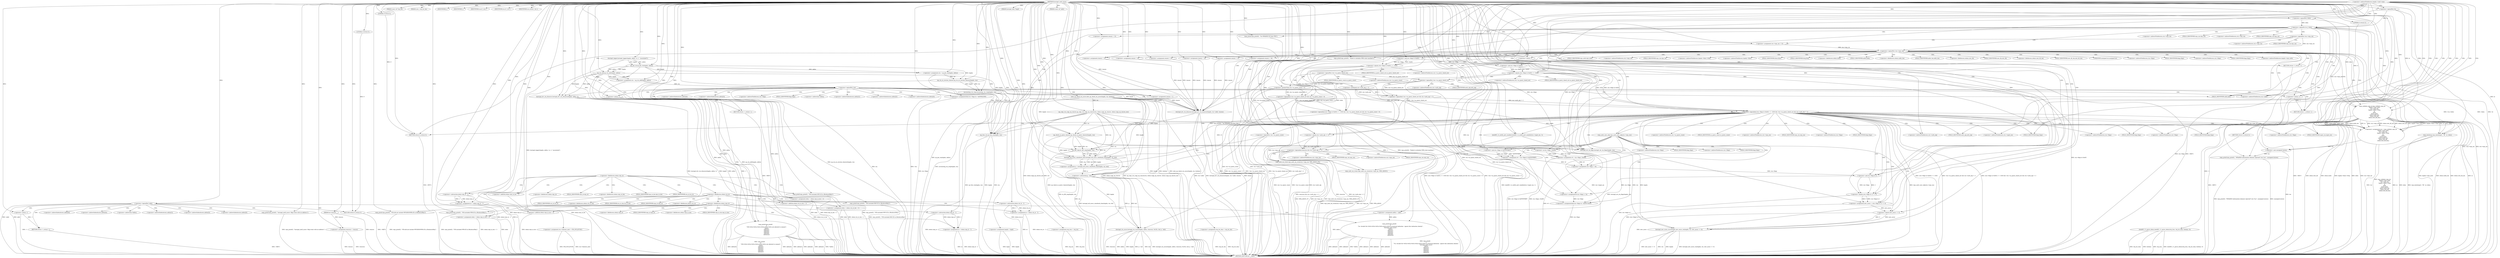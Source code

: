digraph hostapd_notif_assoc {  
"1000117" [label = "(METHOD,hostapd_notif_assoc)" ]
"1000634" [label = "(METHOD_RETURN,int __cdecl)" ]
"1000118" [label = "(PARAM,hostapd_data *hapd)" ]
"1000119" [label = "(PARAM,const u8 *addr)" ]
"1000120" [label = "(PARAM,const u8 *req_ies)" ]
"1000121" [label = "(PARAM,size_t req_ies_len)" ]
"1000122" [label = "(PARAM,int reassoc)" ]
"1000140" [label = "(<operator>.assignment,hapda = hapd)" ]
"1000143" [label = "(<operator>.assignment,addra = addr)" ]
"1000146" [label = "(<operator>.assignment,req_iesa = req_ies)" ]
"1000149" [label = "(<operator>.assignment,req_ies_lena = req_ies_len)" ]
"1000152" [label = "(<operator>.assignment,reassoca = reassoc)" ]
"1000156" [label = "(<operator>.logicalNot,!addr)" ]
"1000159" [label = "(wpa_printf,wpa_printf(2, \"hostapd_notif_assoc: Skip event with no address\"))" ]
"1000162" [label = "(RETURN,return -1;,return -1;)" ]
"1000163" [label = "(<operator>.minus,-1)" ]
"1000166" [label = "(wpa_printf,wpa_printf(\n      2,\n      \"%s: Invalid SA=%02x:%02x:%02x:%02x:%02x:%02x in received indication - ignore this indication silently\",\n      \"hostapd_notif_assoc\",\n      *addra,\n      addra[1],\n      addra[2],\n      addra[3],\n      addra[4],\n      addra[5]))" ]
"1000187" [label = "(RETURN,return 0;,return 0;)" ]
"1000188" [label = "(LITERAL,0,return 0;)" ]
"1000189" [label = "(hostapd_logger,hostapd_logger(hapda, addra, 1u, 2, \"associated\"))" ]
"1000195" [label = "(ieee802_11_parse_elems,ieee802_11_parse_elems(req_iesa, req_ies_lena, &elems, 0))" ]
"1000206" [label = "(<operator>.assignment,ie = elems.wps_ie - 2)" ]
"1000208" [label = "(<operator>.subtraction,elems.wps_ie - 2)" ]
"1000213" [label = "(<operator>.assignment,ielen = elems.wps_ie_len + 2)" ]
"1000215" [label = "(<operator>.addition,elems.wps_ie_len + 2)" ]
"1000220" [label = "(wpa_printf,wpa_printf(2, \"STA included WPS IE in (Re)AssocReq\"))" ]
"1000229" [label = "(<operator>.assignment,ie = elems.rsn_ie - 2)" ]
"1000231" [label = "(<operator>.subtraction,elems.rsn_ie - 2)" ]
"1000236" [label = "(<operator>.assignment,ielen = elems.rsn_ie_len + 2)" ]
"1000238" [label = "(<operator>.addition,elems.rsn_ie_len + 2)" ]
"1000243" [label = "(wpa_printf,wpa_printf(2, \"STA included RSN IE in (Re)AssocReq\"))" ]
"1000252" [label = "(<operator>.assignment,ie = elems.wpa_ie - 2)" ]
"1000254" [label = "(<operator>.subtraction,elems.wpa_ie - 2)" ]
"1000259" [label = "(<operator>.assignment,ielen = elems.wpa_ie_len + 2)" ]
"1000261" [label = "(<operator>.addition,elems.wpa_ie_len + 2)" ]
"1000266" [label = "(wpa_printf,wpa_printf(2, \"STA included WPA IE in (Re)AssocReq\"))" ]
"1000271" [label = "(IDENTIFIER,L,)" ]
"1000272" [label = "(IDENTIFIER,L,)" ]
"1000273" [label = "(wpa_printf,wpa_printf(2, \"STA did not include WPS/RSN/WPA IE in (Re)AssocReq\"))" ]
"1000276" [label = "(<operator>.assignment,sta = ap_get_sta(hapda, addra))" ]
"1000278" [label = "(ap_get_sta,ap_get_sta(hapda, addra))" ]
"1000282" [label = "(IDENTIFIER,sta,if ( sta ))" ]
"1000284" [label = "(ap_sta_no_session_timeout,ap_sta_no_session_timeout(hapda, sta))" ]
"1000287" [label = "(accounting_sta_stop,accounting_sta_stop(hapda, sta))" ]
"1000290" [label = "(<operator>.assignment,sta->timeout_next = STA_NULLFUNC)" ]
"1000297" [label = "(<operator>.assignment,sta = ap_sta_add(hapda, addra))" ]
"1000299" [label = "(ap_sta_add,ap_sta_add(hapda, addra))" ]
"1000303" [label = "(<operator>.logicalNot,!sta)" ]
"1000306" [label = "(hostapd_drv_sta_disassoc,hostapd_drv_sta_disassoc(hapda, addra, 5))" ]
"1000310" [label = "(RETURN,return -1;,return -1;)" ]
"1000311" [label = "(<operator>.minus,-1)" ]
"1000313" [label = "(<operators>.assignmentAnd,sta->flags &= 0xFFFECFFF)" ]
"1000319" [label = "(wpa_printf,wpa_printf(\n      3,\n      \"STA %02x:%02x:%02x:%02x:%02x:%02x not allowed to connect\",\n      *addra,\n      addra[1],\n      addra[2],\n      addra[3],\n      addra[4],\n      addra[5]))" ]
"1000339" [label = "(<operator>.assignment,reason = 1)" ]
"1000343" [label = "(hostapd_drv_sta_disassoc,hostapd_drv_sta_disassoc(hapda, sta->addr, reason))" ]
"1000349" [label = "(ap_free_sta,ap_free_sta(hapda, sta))" ]
"1000352" [label = "(RETURN,return -1;,return -1;)" ]
"1000353" [label = "(<operator>.minus,-1)" ]
"1000355" [label = "(mbo_ap_check_sta_assoc,mbo_ap_check_sta_assoc(hapda, sta, &elems))" ]
"1000360" [label = "(ap_copy_sta_supp_op_classes,ap_copy_sta_supp_op_classes(sta, elems.supp_op_classes, elems.supp_op_classes_len))" ]
"1000376" [label = "(<operator>.logicalOr,!ie || !ielen)" ]
"1000377" [label = "(<operator>.logicalNot,!ie)" ]
"1000379" [label = "(<operator>.logicalNot,!ielen)" ]
"1000382" [label = "(wpa_printf,wpa_printf(2, \"No WPA/RSN IE from STA\"))" ]
"1000385" [label = "(<operator>.assignment,reason = 13)" ]
"1000390" [label = "(<operator>.logicalNot,!sta->wpa_sm)" ]
"1000395" [label = "(<operator>.assignment,sta->wpa_sm = v5)" ]
"1000401" [label = "(<operator>.logicalNot,!sta->wpa_sm)" ]
"1000406" [label = "(wpa_printf,wpa_printf(5, \"Failed to initialize WPA state machine\"))" ]
"1000409" [label = "(RETURN,return -1;,return -1;)" ]
"1000410" [label = "(<operator>.minus,-1)" ]
"1000412" [label = "(<operator>.assignment,res = wpa_validate_wpa_ie(\n            hapda->wpa_auth,\n            sta->wpa_sm,\n            hapda->iface->freq,\n            ie,\n            ielen,\n            elems.mdie,\n            elems.mdie_len,\n            elems.owe_dh,\n            elems.owe_dh_len))" ]
"1000414" [label = "(wpa_validate_wpa_ie,wpa_validate_wpa_ie(\n            hapda->wpa_auth,\n            sta->wpa_sm,\n            hapda->iface->freq,\n            ie,\n            ielen,\n            elems.mdie,\n            elems.mdie_len,\n            elems.owe_dh,\n            elems.owe_dh_len))" ]
"1000441" [label = "(IDENTIFIER,res,if ( res ))" ]
"1000443" [label = "(wpa_printf,wpa_printf(2, \"WPA/RSN information element rejected? (res %u)\", (unsigned int)res))" ]
"1000446" [label = "(<operator>.cast,(unsigned int)res)" ]
"1000449" [label = "(wpa_hexdump,wpa_hexdump(2, \"IE\", ie, ielen))" ]
"1000455" [label = "(IDENTIFIER,res,switch ( res ))" ]
"1000458" [label = "(<operator>.assignment,reason = 18)" ]
"1000463" [label = "(<operator>.assignment,reason = 19)" ]
"1000468" [label = "(<operator>.assignment,reason = 20)" ]
"1000473" [label = "(<operator>.assignment,reason = 13)" ]
"1000478" [label = "(<operator>.assignment,reason = 24)" ]
"1000483" [label = "(<operator>.assignment,reason = 13)" ]
"1000489" [label = "(<operator>.logicalAnd,(sta->flags & 0x402) == 1026 && !sta->sa_query_timed_out && sta->sa_query_count > 0)" ]
"1000490" [label = "(<operator>.equals,(sta->flags & 0x402) == 1026)" ]
"1000491" [label = "(<operator>.and,sta->flags & 0x402)" ]
"1000497" [label = "(<operator>.logicalAnd,!sta->sa_query_timed_out && sta->sa_query_count > 0)" ]
"1000498" [label = "(<operator>.logicalNot,!sta->sa_query_timed_out)" ]
"1000502" [label = "(<operator>.greaterThan,sta->sa_query_count > 0)" ]
"1000507" [label = "(ap_check_sa_query_timeout,ap_check_sa_query_timeout(hapda, sta))" ]
"1000511" [label = "(<operator>.logicalAnd,(sta->flags & 0x402) == 1026 && !sta->sa_query_timed_out && sta->auth_alg != 2)" ]
"1000512" [label = "(<operator>.equals,(sta->flags & 0x402) == 1026)" ]
"1000513" [label = "(<operator>.and,sta->flags & 0x402)" ]
"1000519" [label = "(<operator>.logicalAnd,!sta->sa_query_timed_out && sta->auth_alg != 2)" ]
"1000520" [label = "(<operator>.logicalNot,!sta->sa_query_timed_out)" ]
"1000524" [label = "(<operator>.notEquals,sta->auth_alg != 2)" ]
"1000531" [label = "(<operator>.logicalNot,!sta->sa_query_count)" ]
"1000535" [label = "(hc_BN_cmp,hc_BN_cmp(hapda, sta))" ]
"1000538" [label = "(<operator>.assignment,p = hostapd_eid_assoc_comeback_time(hapda, sta, buf))" ]
"1000540" [label = "(hostapd_eid_assoc_comeback_time,hostapd_eid_assoc_comeback_time(hapda, sta, buf))" ]
"1000544" [label = "(hostapd_sta_assoc,hostapd_sta_assoc(hapda, addra, reassoca, 0x1Eu, buf, p - buf))" ]
"1000550" [label = "(<operator>.subtraction,p - buf)" ]
"1000553" [label = "(RETURN,return 0;,return 0;)" ]
"1000554" [label = "(LITERAL,0,return 0;)" ]
"1000556" [label = "(wpa_auth_uses_mfp,wpa_auth_uses_mfp(sta->wpa_sm))" ]
"1000560" [label = "(<operator>.assignment,v6 = sta->flags | 0x400)" ]
"1000562" [label = "(<operator>.or,sta->flags | 0x400)" ]
"1000568" [label = "(<operator>.assignment,v6 = sta->flags & 0xFFFFFBFF)" ]
"1000570" [label = "(<operator>.and,sta->flags & 0xFFFFFBFF)" ]
"1000575" [label = "(<operator>.assignment,sta->flags = v6)" ]
"1000580" [label = "(<operator>.assignment,new_assoc = (sta->flags & 2) == 0)" ]
"1000582" [label = "(<operator>.equals,(sta->flags & 2) == 0)" ]
"1000583" [label = "(<operator>.and,sta->flags & 2)" ]
"1000589" [label = "(<operators>.assignmentOr,sta->flags |= 3u)" ]
"1000594" [label = "(<operators>.assignmentAnd,sta->flags &= 0xFFF7FFFF)" ]
"1000599" [label = "(hostapd_set_sta_flags,hostapd_set_sta_flags(hapda, sta))" ]
"1000603" [label = "(<operator>.logicalAnd,reassoca && sta->auth_alg == 2)" ]
"1000605" [label = "(<operator>.equals,sta->auth_alg == 2)" ]
"1000610" [label = "(wpa_auth_sm_event,wpa_auth_sm_event(sta->wpa_sm, WPA_ASSOC_FT))" ]
"1000616" [label = "(wpa_auth_sm_event,wpa_auth_sm_event(sta->wpa_sm, WPA_ASSOC))" ]
"1000621" [label = "(hostapd_new_assoc_sta,hostapd_new_assoc_sta(hapda, sta, new_assoc == 0))" ]
"1000624" [label = "(<operator>.equals,new_assoc == 0)" ]
"1000627" [label = "(ieee802_1x_notify_port_enabled,ieee802_1x_notify_port_enabled(sta->eapol_sm, 1))" ]
"1000632" [label = "(RETURN,return 0;,return 0;)" ]
"1000633" [label = "(LITERAL,0,return 0;)" ]
"1000170" [label = "(<operator>.indirection,*addra)" ]
"1000172" [label = "(<operator>.indirectIndexAccess,addra[1])" ]
"1000175" [label = "(<operator>.indirectIndexAccess,addra[2])" ]
"1000178" [label = "(<operator>.indirectIndexAccess,addra[3])" ]
"1000181" [label = "(<operator>.indirectIndexAccess,addra[4])" ]
"1000184" [label = "(<operator>.indirectIndexAccess,addra[5])" ]
"1000202" [label = "(<operator>.fieldAccess,elems.wps_ie)" ]
"1000209" [label = "(<operator>.fieldAccess,elems.wps_ie)" ]
"1000211" [label = "(FIELD_IDENTIFIER,wps_ie,wps_ie)" ]
"1000216" [label = "(<operator>.fieldAccess,elems.wps_ie_len)" ]
"1000218" [label = "(FIELD_IDENTIFIER,wps_ie_len,wps_ie_len)" ]
"1000225" [label = "(<operator>.fieldAccess,elems.rsn_ie)" ]
"1000227" [label = "(FIELD_IDENTIFIER,rsn_ie,rsn_ie)" ]
"1000232" [label = "(<operator>.fieldAccess,elems.rsn_ie)" ]
"1000234" [label = "(FIELD_IDENTIFIER,rsn_ie,rsn_ie)" ]
"1000239" [label = "(<operator>.fieldAccess,elems.rsn_ie_len)" ]
"1000241" [label = "(FIELD_IDENTIFIER,rsn_ie_len,rsn_ie_len)" ]
"1000248" [label = "(<operator>.fieldAccess,elems.wpa_ie)" ]
"1000250" [label = "(FIELD_IDENTIFIER,wpa_ie,wpa_ie)" ]
"1000255" [label = "(<operator>.fieldAccess,elems.wpa_ie)" ]
"1000257" [label = "(FIELD_IDENTIFIER,wpa_ie,wpa_ie)" ]
"1000262" [label = "(<operator>.fieldAccess,elems.wpa_ie_len)" ]
"1000264" [label = "(FIELD_IDENTIFIER,wpa_ie_len,wpa_ie_len)" ]
"1000314" [label = "(<operator>.indirectFieldAccess,sta->flags)" ]
"1000316" [label = "(FIELD_IDENTIFIER,flags,flags)" ]
"1000322" [label = "(<operator>.indirection,*addra)" ]
"1000324" [label = "(<operator>.indirectIndexAccess,addra[1])" ]
"1000327" [label = "(<operator>.indirectIndexAccess,addra[2])" ]
"1000330" [label = "(<operator>.indirectIndexAccess,addra[3])" ]
"1000333" [label = "(<operator>.indirectIndexAccess,addra[4])" ]
"1000336" [label = "(<operator>.indirectIndexAccess,addra[5])" ]
"1000345" [label = "(<operator>.indirectFieldAccess,sta->addr)" ]
"1000347" [label = "(FIELD_IDENTIFIER,addr,addr)" ]
"1000369" [label = "(<operator>.indirectFieldAccess,hapda->conf->wpa)" ]
"1000391" [label = "(<operator>.indirectFieldAccess,sta->wpa_sm)" ]
"1000393" [label = "(FIELD_IDENTIFIER,wpa_sm,wpa_sm)" ]
"1000396" [label = "(<operator>.indirectFieldAccess,sta->wpa_sm)" ]
"1000398" [label = "(FIELD_IDENTIFIER,wpa_sm,wpa_sm)" ]
"1000402" [label = "(<operator>.indirectFieldAccess,sta->wpa_sm)" ]
"1000404" [label = "(FIELD_IDENTIFIER,wpa_sm,wpa_sm)" ]
"1000415" [label = "(<operator>.indirectFieldAccess,hapda->wpa_auth)" ]
"1000417" [label = "(FIELD_IDENTIFIER,wpa_auth,wpa_auth)" ]
"1000418" [label = "(<operator>.indirectFieldAccess,sta->wpa_sm)" ]
"1000420" [label = "(FIELD_IDENTIFIER,wpa_sm,wpa_sm)" ]
"1000421" [label = "(<operator>.indirectFieldAccess,hapda->iface->freq)" ]
"1000422" [label = "(<operator>.indirectFieldAccess,hapda->iface)" ]
"1000424" [label = "(FIELD_IDENTIFIER,iface,iface)" ]
"1000425" [label = "(FIELD_IDENTIFIER,freq,freq)" ]
"1000428" [label = "(<operator>.fieldAccess,elems.mdie)" ]
"1000430" [label = "(FIELD_IDENTIFIER,mdie,mdie)" ]
"1000431" [label = "(<operator>.fieldAccess,elems.mdie_len)" ]
"1000433" [label = "(FIELD_IDENTIFIER,mdie_len,mdie_len)" ]
"1000434" [label = "(<operator>.fieldAccess,elems.owe_dh)" ]
"1000436" [label = "(FIELD_IDENTIFIER,owe_dh,owe_dh)" ]
"1000437" [label = "(<operator>.fieldAccess,elems.owe_dh_len)" ]
"1000439" [label = "(FIELD_IDENTIFIER,owe_dh_len,owe_dh_len)" ]
"1000447" [label = "(UNKNOWN,unsigned int,unsigned int)" ]
"1000492" [label = "(<operator>.indirectFieldAccess,sta->flags)" ]
"1000494" [label = "(FIELD_IDENTIFIER,flags,flags)" ]
"1000499" [label = "(<operator>.indirectFieldAccess,sta->sa_query_timed_out)" ]
"1000501" [label = "(FIELD_IDENTIFIER,sa_query_timed_out,sa_query_timed_out)" ]
"1000503" [label = "(<operator>.indirectFieldAccess,sta->sa_query_count)" ]
"1000505" [label = "(FIELD_IDENTIFIER,sa_query_count,sa_query_count)" ]
"1000514" [label = "(<operator>.indirectFieldAccess,sta->flags)" ]
"1000516" [label = "(FIELD_IDENTIFIER,flags,flags)" ]
"1000521" [label = "(<operator>.indirectFieldAccess,sta->sa_query_timed_out)" ]
"1000523" [label = "(FIELD_IDENTIFIER,sa_query_timed_out,sa_query_timed_out)" ]
"1000525" [label = "(<operator>.indirectFieldAccess,sta->auth_alg)" ]
"1000527" [label = "(FIELD_IDENTIFIER,auth_alg,auth_alg)" ]
"1000532" [label = "(<operator>.indirectFieldAccess,sta->sa_query_count)" ]
"1000534" [label = "(FIELD_IDENTIFIER,sa_query_count,sa_query_count)" ]
"1000557" [label = "(<operator>.indirectFieldAccess,sta->wpa_sm)" ]
"1000559" [label = "(FIELD_IDENTIFIER,wpa_sm,wpa_sm)" ]
"1000563" [label = "(<operator>.indirectFieldAccess,sta->flags)" ]
"1000565" [label = "(FIELD_IDENTIFIER,flags,flags)" ]
"1000571" [label = "(<operator>.indirectFieldAccess,sta->flags)" ]
"1000573" [label = "(FIELD_IDENTIFIER,flags,flags)" ]
"1000576" [label = "(<operator>.indirectFieldAccess,sta->flags)" ]
"1000578" [label = "(FIELD_IDENTIFIER,flags,flags)" ]
"1000584" [label = "(<operator>.indirectFieldAccess,sta->flags)" ]
"1000586" [label = "(FIELD_IDENTIFIER,flags,flags)" ]
"1000590" [label = "(<operator>.indirectFieldAccess,sta->flags)" ]
"1000592" [label = "(FIELD_IDENTIFIER,flags,flags)" ]
"1000595" [label = "(<operator>.indirectFieldAccess,sta->flags)" ]
"1000597" [label = "(FIELD_IDENTIFIER,flags,flags)" ]
"1000606" [label = "(<operator>.indirectFieldAccess,sta->auth_alg)" ]
"1000608" [label = "(FIELD_IDENTIFIER,auth_alg,auth_alg)" ]
"1000611" [label = "(<operator>.indirectFieldAccess,sta->wpa_sm)" ]
"1000613" [label = "(FIELD_IDENTIFIER,wpa_sm,wpa_sm)" ]
"1000617" [label = "(<operator>.indirectFieldAccess,sta->wpa_sm)" ]
"1000619" [label = "(FIELD_IDENTIFIER,wpa_sm,wpa_sm)" ]
"1000628" [label = "(<operator>.indirectFieldAccess,sta->eapol_sm)" ]
"1000630" [label = "(FIELD_IDENTIFIER,eapol_sm,eapol_sm)" ]
  "1000409" -> "1000634"  [ label = "DDG: <RET>"] 
  "1000632" -> "1000634"  [ label = "DDG: <RET>"] 
  "1000187" -> "1000634"  [ label = "DDG: <RET>"] 
  "1000352" -> "1000634"  [ label = "DDG: <RET>"] 
  "1000310" -> "1000634"  [ label = "DDG: <RET>"] 
  "1000319" -> "1000634"  [ label = "DDG: addra[2]"] 
  "1000166" -> "1000634"  [ label = "DDG: addra[4]"] 
  "1000290" -> "1000634"  [ label = "DDG: STA_NULLFUNC"] 
  "1000544" -> "1000634"  [ label = "DDG: buf"] 
  "1000259" -> "1000634"  [ label = "DDG: ielen"] 
  "1000143" -> "1000634"  [ label = "DDG: addra"] 
  "1000580" -> "1000634"  [ label = "DDG: (sta->flags & 2) == 0"] 
  "1000243" -> "1000634"  [ label = "DDG: wpa_printf(2, \"STA included RSN IE in (Re)AssocReq\")"] 
  "1000550" -> "1000634"  [ label = "DDG: p"] 
  "1000497" -> "1000634"  [ label = "DDG: sta->sa_query_count > 0"] 
  "1000343" -> "1000634"  [ label = "DDG: reason"] 
  "1000306" -> "1000634"  [ label = "DDG: hapda"] 
  "1000519" -> "1000634"  [ label = "DDG: sta->auth_alg != 2"] 
  "1000319" -> "1000634"  [ label = "DDG: *addra"] 
  "1000163" -> "1000634"  [ label = "DDG: -1"] 
  "1000524" -> "1000634"  [ label = "DDG: sta->auth_alg"] 
  "1000627" -> "1000634"  [ label = "DDG: ieee802_1x_notify_port_enabled(sta->eapol_sm, 1)"] 
  "1000189" -> "1000634"  [ label = "DDG: hostapd_logger(hapda, addra, 1u, 2, \"associated\")"] 
  "1000166" -> "1000634"  [ label = "DDG: wpa_printf(\n      2,\n      \"%s: Invalid SA=%02x:%02x:%02x:%02x:%02x:%02x in received indication - ignore this indication silently\",\n      \"hostapd_notif_assoc\",\n      *addra,\n      addra[1],\n      addra[2],\n      addra[3],\n      addra[4],\n      addra[5])"] 
  "1000238" -> "1000634"  [ label = "DDG: elems.rsn_ie_len"] 
  "1000511" -> "1000634"  [ label = "DDG: (sta->flags & 0x402) == 1026"] 
  "1000319" -> "1000634"  [ label = "DDG: addra[3]"] 
  "1000353" -> "1000634"  [ label = "DDG: -1"] 
  "1000319" -> "1000634"  [ label = "DDG: wpa_printf(\n      3,\n      \"STA %02x:%02x:%02x:%02x:%02x:%02x not allowed to connect\",\n      *addra,\n      addra[1],\n      addra[2],\n      addra[3],\n      addra[4],\n      addra[5])"] 
  "1000568" -> "1000634"  [ label = "DDG: sta->flags & 0xFFFFFBFF"] 
  "1000544" -> "1000634"  [ label = "DDG: hostapd_sta_assoc(hapda, addra, reassoca, 0x1Eu, buf, p - buf)"] 
  "1000122" -> "1000634"  [ label = "DDG: reassoc"] 
  "1000306" -> "1000634"  [ label = "DDG: addra"] 
  "1000349" -> "1000634"  [ label = "DDG: sta"] 
  "1000414" -> "1000634"  [ label = "DDG: hapda->wpa_auth"] 
  "1000140" -> "1000634"  [ label = "DDG: hapd"] 
  "1000166" -> "1000634"  [ label = "DDG: addra[5]"] 
  "1000414" -> "1000634"  [ label = "DDG: elems.mdie_len"] 
  "1000610" -> "1000634"  [ label = "DDG: sta->wpa_sm"] 
  "1000603" -> "1000634"  [ label = "DDG: sta->auth_alg == 2"] 
  "1000156" -> "1000634"  [ label = "DDG: addr"] 
  "1000166" -> "1000634"  [ label = "DDG: addra[3]"] 
  "1000229" -> "1000634"  [ label = "DDG: ie"] 
  "1000538" -> "1000634"  [ label = "DDG: hostapd_eid_assoc_comeback_time(hapda, sta, buf)"] 
  "1000513" -> "1000634"  [ label = "DDG: sta->flags"] 
  "1000401" -> "1000634"  [ label = "DDG: !sta->wpa_sm"] 
  "1000544" -> "1000634"  [ label = "DDG: reassoca"] 
  "1000575" -> "1000634"  [ label = "DDG: v6"] 
  "1000406" -> "1000634"  [ label = "DDG: wpa_printf(5, \"Failed to initialize WPA state machine\")"] 
  "1000379" -> "1000634"  [ label = "DDG: ielen"] 
  "1000446" -> "1000634"  [ label = "DDG: res"] 
  "1000220" -> "1000634"  [ label = "DDG: wpa_printf(2, \"STA included WPS IE in (Re)AssocReq\")"] 
  "1000355" -> "1000634"  [ label = "DDG: mbo_ap_check_sta_assoc(hapda, sta, &elems)"] 
  "1000376" -> "1000634"  [ label = "DDG: !ie || !ielen"] 
  "1000355" -> "1000634"  [ label = "DDG: hapda"] 
  "1000544" -> "1000634"  [ label = "DDG: addra"] 
  "1000382" -> "1000634"  [ label = "DDG: wpa_printf(2, \"No WPA/RSN IE from STA\")"] 
  "1000299" -> "1000634"  [ label = "DDG: addra"] 
  "1000616" -> "1000634"  [ label = "DDG: wpa_auth_sm_event(sta->wpa_sm, WPA_ASSOC)"] 
  "1000401" -> "1000634"  [ label = "DDG: sta->wpa_sm"] 
  "1000213" -> "1000634"  [ label = "DDG: ielen"] 
  "1000266" -> "1000634"  [ label = "DDG: wpa_printf(2, \"STA included WPA IE in (Re)AssocReq\")"] 
  "1000152" -> "1000634"  [ label = "DDG: reassoca"] 
  "1000621" -> "1000634"  [ label = "DDG: new_assoc == 0"] 
  "1000512" -> "1000634"  [ label = "DDG: sta->flags & 0x402"] 
  "1000414" -> "1000634"  [ label = "DDG: elems.owe_dh_len"] 
  "1000605" -> "1000634"  [ label = "DDG: sta->auth_alg"] 
  "1000360" -> "1000634"  [ label = "DDG: elems.supp_op_classes_len"] 
  "1000414" -> "1000634"  [ label = "DDG: ie"] 
  "1000149" -> "1000634"  [ label = "DDG: req_ies_lena"] 
  "1000624" -> "1000634"  [ label = "DDG: new_assoc"] 
  "1000343" -> "1000634"  [ label = "DDG: sta->addr"] 
  "1000603" -> "1000634"  [ label = "DDG: reassoca && sta->auth_alg == 2"] 
  "1000146" -> "1000634"  [ label = "DDG: req_iesa"] 
  "1000449" -> "1000634"  [ label = "DDG: ielen"] 
  "1000146" -> "1000634"  [ label = "DDG: req_ies"] 
  "1000252" -> "1000634"  [ label = "DDG: ie"] 
  "1000627" -> "1000634"  [ label = "DDG: sta->eapol_sm"] 
  "1000213" -> "1000634"  [ label = "DDG: elems.wps_ie_len + 2"] 
  "1000410" -> "1000634"  [ label = "DDG: -1"] 
  "1000236" -> "1000634"  [ label = "DDG: ielen"] 
  "1000303" -> "1000634"  [ label = "DDG: sta"] 
  "1000349" -> "1000634"  [ label = "DDG: hapda"] 
  "1000560" -> "1000634"  [ label = "DDG: sta->flags | 0x400"] 
  "1000377" -> "1000634"  [ label = "DDG: ie"] 
  "1000159" -> "1000634"  [ label = "DDG: wpa_printf(2, \"hostapd_notif_assoc: Skip event with no address\")"] 
  "1000231" -> "1000634"  [ label = "DDG: elems.rsn_ie"] 
  "1000254" -> "1000634"  [ label = "DDG: elems.wpa_ie"] 
  "1000360" -> "1000634"  [ label = "DDG: sta"] 
  "1000206" -> "1000634"  [ label = "DDG: ie"] 
  "1000582" -> "1000634"  [ label = "DDG: sta->flags & 2"] 
  "1000616" -> "1000634"  [ label = "DDG: sta->wpa_sm"] 
  "1000313" -> "1000634"  [ label = "DDG: sta->flags"] 
  "1000259" -> "1000634"  [ label = "DDG: elems.wpa_ie_len + 2"] 
  "1000376" -> "1000634"  [ label = "DDG: !ielen"] 
  "1000498" -> "1000634"  [ label = "DDG: sta->sa_query_timed_out"] 
  "1000343" -> "1000634"  [ label = "DDG: hostapd_drv_sta_disassoc(hapda, sta->addr, reason)"] 
  "1000166" -> "1000634"  [ label = "DDG: *addra"] 
  "1000303" -> "1000634"  [ label = "DDG: !sta"] 
  "1000443" -> "1000634"  [ label = "DDG: (unsigned int)res"] 
  "1000290" -> "1000634"  [ label = "DDG: sta->timeout_next"] 
  "1000599" -> "1000634"  [ label = "DDG: hostapd_set_sta_flags(hapda, sta)"] 
  "1000497" -> "1000634"  [ label = "DDG: !sta->sa_query_timed_out"] 
  "1000287" -> "1000634"  [ label = "DDG: accounting_sta_stop(hapda, sta)"] 
  "1000349" -> "1000634"  [ label = "DDG: ap_free_sta(hapda, sta)"] 
  "1000229" -> "1000634"  [ label = "DDG: elems.rsn_ie - 2"] 
  "1000311" -> "1000634"  [ label = "DDG: -1"] 
  "1000195" -> "1000634"  [ label = "DDG: &elems"] 
  "1000519" -> "1000634"  [ label = "DDG: !sta->sa_query_timed_out"] 
  "1000502" -> "1000634"  [ label = "DDG: sta->sa_query_count"] 
  "1000535" -> "1000634"  [ label = "DDG: hc_BN_cmp(hapda, sta)"] 
  "1000414" -> "1000634"  [ label = "DDG: elems.owe_dh"] 
  "1000208" -> "1000634"  [ label = "DDG: elems.wps_ie"] 
  "1000206" -> "1000634"  [ label = "DDG: elems.wps_ie - 2"] 
  "1000507" -> "1000634"  [ label = "DDG: ap_check_sa_query_timeout(hapda, sta)"] 
  "1000531" -> "1000634"  [ label = "DDG: sta->sa_query_count"] 
  "1000140" -> "1000634"  [ label = "DDG: hapda"] 
  "1000511" -> "1000634"  [ label = "DDG: !sta->sa_query_timed_out && sta->auth_alg != 2"] 
  "1000156" -> "1000634"  [ label = "DDG: !addr"] 
  "1000306" -> "1000634"  [ label = "DDG: hostapd_drv_sta_disassoc(hapda, addra, 5)"] 
  "1000319" -> "1000634"  [ label = "DDG: addra[5]"] 
  "1000621" -> "1000634"  [ label = "DDG: sta"] 
  "1000278" -> "1000634"  [ label = "DDG: addra"] 
  "1000489" -> "1000634"  [ label = "DDG: (sta->flags & 0x402) == 1026 && !sta->sa_query_timed_out && sta->sa_query_count > 0"] 
  "1000621" -> "1000634"  [ label = "DDG: hapda"] 
  "1000621" -> "1000634"  [ label = "DDG: hostapd_new_assoc_sta(hapda, sta, new_assoc == 0)"] 
  "1000273" -> "1000634"  [ label = "DDG: wpa_printf(2, \"STA did not include WPS/RSN/WPA IE in (Re)AssocReq\")"] 
  "1000376" -> "1000634"  [ label = "DDG: !ie"] 
  "1000414" -> "1000634"  [ label = "DDG: elems.mdie"] 
  "1000195" -> "1000634"  [ label = "DDG: req_iesa"] 
  "1000610" -> "1000634"  [ label = "DDG: wpa_auth_sm_event(sta->wpa_sm, WPA_ASSOC_FT)"] 
  "1000449" -> "1000634"  [ label = "DDG: wpa_hexdump(2, \"IE\", ie, ielen)"] 
  "1000297" -> "1000634"  [ label = "DDG: ap_sta_add(hapda, addra)"] 
  "1000610" -> "1000634"  [ label = "DDG: WPA_ASSOC_FT"] 
  "1000276" -> "1000634"  [ label = "DDG: ap_get_sta(hapda, addra)"] 
  "1000215" -> "1000634"  [ label = "DDG: elems.wps_ie_len"] 
  "1000284" -> "1000634"  [ label = "DDG: ap_sta_no_session_timeout(hapda, sta)"] 
  "1000236" -> "1000634"  [ label = "DDG: elems.rsn_ie_len + 2"] 
  "1000511" -> "1000634"  [ label = "DDG: (sta->flags & 0x402) == 1026 && !sta->sa_query_timed_out && sta->auth_alg != 2"] 
  "1000544" -> "1000634"  [ label = "DDG: hapda"] 
  "1000395" -> "1000634"  [ label = "DDG: v5"] 
  "1000520" -> "1000634"  [ label = "DDG: sta->sa_query_timed_out"] 
  "1000195" -> "1000634"  [ label = "DDG: ieee802_11_parse_elems(req_iesa, req_ies_lena, &elems, 0)"] 
  "1000414" -> "1000634"  [ label = "DDG: hapda->iface->freq"] 
  "1000603" -> "1000634"  [ label = "DDG: reassoca"] 
  "1000489" -> "1000634"  [ label = "DDG: !sta->sa_query_timed_out && sta->sa_query_count > 0"] 
  "1000252" -> "1000634"  [ label = "DDG: elems.wpa_ie - 2"] 
  "1000531" -> "1000634"  [ label = "DDG: !sta->sa_query_count"] 
  "1000449" -> "1000634"  [ label = "DDG: ie"] 
  "1000412" -> "1000634"  [ label = "DDG: res"] 
  "1000166" -> "1000634"  [ label = "DDG: addra[1]"] 
  "1000195" -> "1000634"  [ label = "DDG: req_ies_lena"] 
  "1000166" -> "1000634"  [ label = "DDG: addra[2]"] 
  "1000261" -> "1000634"  [ label = "DDG: elems.wpa_ie_len"] 
  "1000594" -> "1000634"  [ label = "DDG: sta->flags"] 
  "1000443" -> "1000634"  [ label = "DDG: wpa_printf(2, \"WPA/RSN information element rejected? (res %u)\", (unsigned int)res)"] 
  "1000319" -> "1000634"  [ label = "DDG: addra[1]"] 
  "1000152" -> "1000634"  [ label = "DDG: reassoc"] 
  "1000540" -> "1000634"  [ label = "DDG: sta"] 
  "1000616" -> "1000634"  [ label = "DDG: WPA_ASSOC"] 
  "1000360" -> "1000634"  [ label = "DDG: elems.supp_op_classes"] 
  "1000556" -> "1000634"  [ label = "DDG: wpa_auth_uses_mfp(sta->wpa_sm)"] 
  "1000149" -> "1000634"  [ label = "DDG: req_ies_len"] 
  "1000355" -> "1000634"  [ label = "DDG: &elems"] 
  "1000414" -> "1000634"  [ label = "DDG: ielen"] 
  "1000544" -> "1000634"  [ label = "DDG: p - buf"] 
  "1000412" -> "1000634"  [ label = "DDG: wpa_validate_wpa_ie(\n            hapda->wpa_auth,\n            sta->wpa_sm,\n            hapda->iface->freq,\n            ie,\n            ielen,\n            elems.mdie,\n            elems.mdie_len,\n            elems.owe_dh,\n            elems.owe_dh_len)"] 
  "1000319" -> "1000634"  [ label = "DDG: addra[4]"] 
  "1000414" -> "1000634"  [ label = "DDG: sta->wpa_sm"] 
  "1000360" -> "1000634"  [ label = "DDG: ap_copy_sta_supp_op_classes(sta, elems.supp_op_classes, elems.supp_op_classes_len)"] 
  "1000553" -> "1000634"  [ label = "DDG: <RET>"] 
  "1000162" -> "1000634"  [ label = "DDG: <RET>"] 
  "1000117" -> "1000118"  [ label = "DDG: "] 
  "1000117" -> "1000119"  [ label = "DDG: "] 
  "1000117" -> "1000120"  [ label = "DDG: "] 
  "1000117" -> "1000121"  [ label = "DDG: "] 
  "1000117" -> "1000122"  [ label = "DDG: "] 
  "1000117" -> "1000140"  [ label = "DDG: "] 
  "1000117" -> "1000143"  [ label = "DDG: "] 
  "1000117" -> "1000146"  [ label = "DDG: "] 
  "1000117" -> "1000149"  [ label = "DDG: "] 
  "1000122" -> "1000152"  [ label = "DDG: reassoc"] 
  "1000117" -> "1000152"  [ label = "DDG: "] 
  "1000117" -> "1000156"  [ label = "DDG: "] 
  "1000117" -> "1000159"  [ label = "DDG: "] 
  "1000163" -> "1000162"  [ label = "DDG: -1"] 
  "1000117" -> "1000163"  [ label = "DDG: "] 
  "1000117" -> "1000166"  [ label = "DDG: "] 
  "1000143" -> "1000166"  [ label = "DDG: addra"] 
  "1000188" -> "1000187"  [ label = "DDG: 0"] 
  "1000117" -> "1000187"  [ label = "DDG: "] 
  "1000117" -> "1000188"  [ label = "DDG: "] 
  "1000117" -> "1000189"  [ label = "DDG: "] 
  "1000117" -> "1000195"  [ label = "DDG: "] 
  "1000208" -> "1000206"  [ label = "DDG: elems.wps_ie"] 
  "1000208" -> "1000206"  [ label = "DDG: 2"] 
  "1000117" -> "1000206"  [ label = "DDG: "] 
  "1000117" -> "1000208"  [ label = "DDG: "] 
  "1000117" -> "1000213"  [ label = "DDG: "] 
  "1000117" -> "1000215"  [ label = "DDG: "] 
  "1000117" -> "1000220"  [ label = "DDG: "] 
  "1000231" -> "1000229"  [ label = "DDG: elems.rsn_ie"] 
  "1000231" -> "1000229"  [ label = "DDG: 2"] 
  "1000117" -> "1000229"  [ label = "DDG: "] 
  "1000117" -> "1000231"  [ label = "DDG: "] 
  "1000117" -> "1000236"  [ label = "DDG: "] 
  "1000117" -> "1000238"  [ label = "DDG: "] 
  "1000117" -> "1000243"  [ label = "DDG: "] 
  "1000254" -> "1000252"  [ label = "DDG: elems.wpa_ie"] 
  "1000254" -> "1000252"  [ label = "DDG: 2"] 
  "1000117" -> "1000252"  [ label = "DDG: "] 
  "1000117" -> "1000254"  [ label = "DDG: "] 
  "1000117" -> "1000259"  [ label = "DDG: "] 
  "1000117" -> "1000261"  [ label = "DDG: "] 
  "1000117" -> "1000266"  [ label = "DDG: "] 
  "1000117" -> "1000271"  [ label = "DDG: "] 
  "1000117" -> "1000272"  [ label = "DDG: "] 
  "1000117" -> "1000273"  [ label = "DDG: "] 
  "1000278" -> "1000276"  [ label = "DDG: hapda"] 
  "1000278" -> "1000276"  [ label = "DDG: addra"] 
  "1000117" -> "1000276"  [ label = "DDG: "] 
  "1000189" -> "1000278"  [ label = "DDG: hapda"] 
  "1000117" -> "1000278"  [ label = "DDG: "] 
  "1000189" -> "1000278"  [ label = "DDG: addra"] 
  "1000117" -> "1000282"  [ label = "DDG: "] 
  "1000278" -> "1000284"  [ label = "DDG: hapda"] 
  "1000117" -> "1000284"  [ label = "DDG: "] 
  "1000276" -> "1000284"  [ label = "DDG: sta"] 
  "1000284" -> "1000287"  [ label = "DDG: hapda"] 
  "1000117" -> "1000287"  [ label = "DDG: "] 
  "1000284" -> "1000287"  [ label = "DDG: sta"] 
  "1000117" -> "1000290"  [ label = "DDG: "] 
  "1000299" -> "1000297"  [ label = "DDG: hapda"] 
  "1000299" -> "1000297"  [ label = "DDG: addra"] 
  "1000117" -> "1000297"  [ label = "DDG: "] 
  "1000278" -> "1000299"  [ label = "DDG: hapda"] 
  "1000117" -> "1000299"  [ label = "DDG: "] 
  "1000278" -> "1000299"  [ label = "DDG: addra"] 
  "1000297" -> "1000303"  [ label = "DDG: sta"] 
  "1000117" -> "1000303"  [ label = "DDG: "] 
  "1000299" -> "1000306"  [ label = "DDG: hapda"] 
  "1000117" -> "1000306"  [ label = "DDG: "] 
  "1000299" -> "1000306"  [ label = "DDG: addra"] 
  "1000311" -> "1000310"  [ label = "DDG: -1"] 
  "1000117" -> "1000311"  [ label = "DDG: "] 
  "1000117" -> "1000313"  [ label = "DDG: "] 
  "1000117" -> "1000319"  [ label = "DDG: "] 
  "1000299" -> "1000319"  [ label = "DDG: addra"] 
  "1000278" -> "1000319"  [ label = "DDG: addra"] 
  "1000117" -> "1000339"  [ label = "DDG: "] 
  "1000355" -> "1000343"  [ label = "DDG: hapda"] 
  "1000287" -> "1000343"  [ label = "DDG: hapda"] 
  "1000299" -> "1000343"  [ label = "DDG: hapda"] 
  "1000117" -> "1000343"  [ label = "DDG: "] 
  "1000463" -> "1000343"  [ label = "DDG: reason"] 
  "1000468" -> "1000343"  [ label = "DDG: reason"] 
  "1000478" -> "1000343"  [ label = "DDG: reason"] 
  "1000483" -> "1000343"  [ label = "DDG: reason"] 
  "1000458" -> "1000343"  [ label = "DDG: reason"] 
  "1000339" -> "1000343"  [ label = "DDG: reason"] 
  "1000473" -> "1000343"  [ label = "DDG: reason"] 
  "1000385" -> "1000343"  [ label = "DDG: reason"] 
  "1000343" -> "1000349"  [ label = "DDG: hapda"] 
  "1000117" -> "1000349"  [ label = "DDG: "] 
  "1000287" -> "1000349"  [ label = "DDG: sta"] 
  "1000303" -> "1000349"  [ label = "DDG: sta"] 
  "1000360" -> "1000349"  [ label = "DDG: sta"] 
  "1000353" -> "1000352"  [ label = "DDG: -1"] 
  "1000117" -> "1000353"  [ label = "DDG: "] 
  "1000117" -> "1000355"  [ label = "DDG: "] 
  "1000355" -> "1000360"  [ label = "DDG: sta"] 
  "1000117" -> "1000360"  [ label = "DDG: "] 
  "1000377" -> "1000376"  [ label = "DDG: ie"] 
  "1000117" -> "1000377"  [ label = "DDG: "] 
  "1000379" -> "1000376"  [ label = "DDG: ielen"] 
  "1000117" -> "1000379"  [ label = "DDG: "] 
  "1000117" -> "1000382"  [ label = "DDG: "] 
  "1000117" -> "1000385"  [ label = "DDG: "] 
  "1000117" -> "1000395"  [ label = "DDG: "] 
  "1000390" -> "1000401"  [ label = "DDG: sta->wpa_sm"] 
  "1000395" -> "1000401"  [ label = "DDG: sta->wpa_sm"] 
  "1000117" -> "1000406"  [ label = "DDG: "] 
  "1000410" -> "1000409"  [ label = "DDG: -1"] 
  "1000117" -> "1000410"  [ label = "DDG: "] 
  "1000414" -> "1000412"  [ label = "DDG: ielen"] 
  "1000414" -> "1000412"  [ label = "DDG: elems.mdie_len"] 
  "1000414" -> "1000412"  [ label = "DDG: ie"] 
  "1000414" -> "1000412"  [ label = "DDG: sta->wpa_sm"] 
  "1000414" -> "1000412"  [ label = "DDG: elems.owe_dh_len"] 
  "1000414" -> "1000412"  [ label = "DDG: elems.owe_dh"] 
  "1000414" -> "1000412"  [ label = "DDG: hapda->wpa_auth"] 
  "1000414" -> "1000412"  [ label = "DDG: hapda->iface->freq"] 
  "1000414" -> "1000412"  [ label = "DDG: elems.mdie"] 
  "1000117" -> "1000412"  [ label = "DDG: "] 
  "1000401" -> "1000414"  [ label = "DDG: sta->wpa_sm"] 
  "1000377" -> "1000414"  [ label = "DDG: ie"] 
  "1000117" -> "1000414"  [ label = "DDG: "] 
  "1000379" -> "1000414"  [ label = "DDG: ielen"] 
  "1000117" -> "1000441"  [ label = "DDG: "] 
  "1000117" -> "1000443"  [ label = "DDG: "] 
  "1000446" -> "1000443"  [ label = "DDG: res"] 
  "1000412" -> "1000446"  [ label = "DDG: res"] 
  "1000117" -> "1000446"  [ label = "DDG: "] 
  "1000117" -> "1000449"  [ label = "DDG: "] 
  "1000414" -> "1000449"  [ label = "DDG: ie"] 
  "1000414" -> "1000449"  [ label = "DDG: ielen"] 
  "1000117" -> "1000455"  [ label = "DDG: "] 
  "1000117" -> "1000458"  [ label = "DDG: "] 
  "1000117" -> "1000463"  [ label = "DDG: "] 
  "1000117" -> "1000468"  [ label = "DDG: "] 
  "1000117" -> "1000473"  [ label = "DDG: "] 
  "1000117" -> "1000478"  [ label = "DDG: "] 
  "1000117" -> "1000483"  [ label = "DDG: "] 
  "1000490" -> "1000489"  [ label = "DDG: sta->flags & 0x402"] 
  "1000490" -> "1000489"  [ label = "DDG: 1026"] 
  "1000491" -> "1000490"  [ label = "DDG: sta->flags"] 
  "1000491" -> "1000490"  [ label = "DDG: 0x402"] 
  "1000117" -> "1000491"  [ label = "DDG: "] 
  "1000117" -> "1000490"  [ label = "DDG: "] 
  "1000497" -> "1000489"  [ label = "DDG: !sta->sa_query_timed_out"] 
  "1000497" -> "1000489"  [ label = "DDG: sta->sa_query_count > 0"] 
  "1000498" -> "1000497"  [ label = "DDG: sta->sa_query_timed_out"] 
  "1000502" -> "1000497"  [ label = "DDG: sta->sa_query_count"] 
  "1000502" -> "1000497"  [ label = "DDG: 0"] 
  "1000117" -> "1000502"  [ label = "DDG: "] 
  "1000355" -> "1000507"  [ label = "DDG: hapda"] 
  "1000117" -> "1000507"  [ label = "DDG: "] 
  "1000360" -> "1000507"  [ label = "DDG: sta"] 
  "1000512" -> "1000511"  [ label = "DDG: sta->flags & 0x402"] 
  "1000512" -> "1000511"  [ label = "DDG: 1026"] 
  "1000513" -> "1000512"  [ label = "DDG: sta->flags"] 
  "1000513" -> "1000512"  [ label = "DDG: 0x402"] 
  "1000491" -> "1000513"  [ label = "DDG: sta->flags"] 
  "1000117" -> "1000513"  [ label = "DDG: "] 
  "1000117" -> "1000512"  [ label = "DDG: "] 
  "1000519" -> "1000511"  [ label = "DDG: !sta->sa_query_timed_out"] 
  "1000519" -> "1000511"  [ label = "DDG: sta->auth_alg != 2"] 
  "1000520" -> "1000519"  [ label = "DDG: sta->sa_query_timed_out"] 
  "1000498" -> "1000520"  [ label = "DDG: sta->sa_query_timed_out"] 
  "1000524" -> "1000519"  [ label = "DDG: sta->auth_alg"] 
  "1000524" -> "1000519"  [ label = "DDG: 2"] 
  "1000117" -> "1000524"  [ label = "DDG: "] 
  "1000502" -> "1000531"  [ label = "DDG: sta->sa_query_count"] 
  "1000355" -> "1000535"  [ label = "DDG: hapda"] 
  "1000507" -> "1000535"  [ label = "DDG: hapda"] 
  "1000117" -> "1000535"  [ label = "DDG: "] 
  "1000360" -> "1000535"  [ label = "DDG: sta"] 
  "1000507" -> "1000535"  [ label = "DDG: sta"] 
  "1000540" -> "1000538"  [ label = "DDG: hapda"] 
  "1000540" -> "1000538"  [ label = "DDG: sta"] 
  "1000540" -> "1000538"  [ label = "DDG: buf"] 
  "1000117" -> "1000538"  [ label = "DDG: "] 
  "1000535" -> "1000540"  [ label = "DDG: hapda"] 
  "1000355" -> "1000540"  [ label = "DDG: hapda"] 
  "1000507" -> "1000540"  [ label = "DDG: hapda"] 
  "1000117" -> "1000540"  [ label = "DDG: "] 
  "1000360" -> "1000540"  [ label = "DDG: sta"] 
  "1000535" -> "1000540"  [ label = "DDG: sta"] 
  "1000507" -> "1000540"  [ label = "DDG: sta"] 
  "1000540" -> "1000544"  [ label = "DDG: hapda"] 
  "1000117" -> "1000544"  [ label = "DDG: "] 
  "1000550" -> "1000544"  [ label = "DDG: buf"] 
  "1000550" -> "1000544"  [ label = "DDG: p"] 
  "1000538" -> "1000550"  [ label = "DDG: p"] 
  "1000117" -> "1000550"  [ label = "DDG: "] 
  "1000540" -> "1000550"  [ label = "DDG: buf"] 
  "1000554" -> "1000553"  [ label = "DDG: 0"] 
  "1000117" -> "1000553"  [ label = "DDG: "] 
  "1000117" -> "1000554"  [ label = "DDG: "] 
  "1000414" -> "1000556"  [ label = "DDG: sta->wpa_sm"] 
  "1000562" -> "1000560"  [ label = "DDG: sta->flags"] 
  "1000562" -> "1000560"  [ label = "DDG: 0x400"] 
  "1000117" -> "1000560"  [ label = "DDG: "] 
  "1000513" -> "1000562"  [ label = "DDG: sta->flags"] 
  "1000117" -> "1000562"  [ label = "DDG: "] 
  "1000570" -> "1000568"  [ label = "DDG: sta->flags"] 
  "1000570" -> "1000568"  [ label = "DDG: 0xFFFFFBFF"] 
  "1000117" -> "1000568"  [ label = "DDG: "] 
  "1000513" -> "1000570"  [ label = "DDG: sta->flags"] 
  "1000117" -> "1000570"  [ label = "DDG: "] 
  "1000568" -> "1000575"  [ label = "DDG: v6"] 
  "1000560" -> "1000575"  [ label = "DDG: v6"] 
  "1000117" -> "1000575"  [ label = "DDG: "] 
  "1000582" -> "1000580"  [ label = "DDG: sta->flags & 2"] 
  "1000582" -> "1000580"  [ label = "DDG: 0"] 
  "1000117" -> "1000580"  [ label = "DDG: "] 
  "1000583" -> "1000582"  [ label = "DDG: sta->flags"] 
  "1000583" -> "1000582"  [ label = "DDG: 2"] 
  "1000575" -> "1000583"  [ label = "DDG: sta->flags"] 
  "1000117" -> "1000583"  [ label = "DDG: "] 
  "1000117" -> "1000582"  [ label = "DDG: "] 
  "1000117" -> "1000589"  [ label = "DDG: "] 
  "1000583" -> "1000589"  [ label = "DDG: sta->flags"] 
  "1000117" -> "1000594"  [ label = "DDG: "] 
  "1000589" -> "1000594"  [ label = "DDG: sta->flags"] 
  "1000355" -> "1000599"  [ label = "DDG: hapda"] 
  "1000507" -> "1000599"  [ label = "DDG: hapda"] 
  "1000117" -> "1000599"  [ label = "DDG: "] 
  "1000360" -> "1000599"  [ label = "DDG: sta"] 
  "1000507" -> "1000599"  [ label = "DDG: sta"] 
  "1000117" -> "1000603"  [ label = "DDG: "] 
  "1000605" -> "1000603"  [ label = "DDG: sta->auth_alg"] 
  "1000605" -> "1000603"  [ label = "DDG: 2"] 
  "1000524" -> "1000605"  [ label = "DDG: sta->auth_alg"] 
  "1000117" -> "1000605"  [ label = "DDG: "] 
  "1000556" -> "1000610"  [ label = "DDG: sta->wpa_sm"] 
  "1000117" -> "1000610"  [ label = "DDG: "] 
  "1000556" -> "1000616"  [ label = "DDG: sta->wpa_sm"] 
  "1000117" -> "1000616"  [ label = "DDG: "] 
  "1000599" -> "1000621"  [ label = "DDG: hapda"] 
  "1000117" -> "1000621"  [ label = "DDG: "] 
  "1000599" -> "1000621"  [ label = "DDG: sta"] 
  "1000624" -> "1000621"  [ label = "DDG: new_assoc"] 
  "1000624" -> "1000621"  [ label = "DDG: 0"] 
  "1000580" -> "1000624"  [ label = "DDG: new_assoc"] 
  "1000117" -> "1000624"  [ label = "DDG: "] 
  "1000117" -> "1000627"  [ label = "DDG: "] 
  "1000633" -> "1000632"  [ label = "DDG: 0"] 
  "1000117" -> "1000632"  [ label = "DDG: "] 
  "1000117" -> "1000633"  [ label = "DDG: "] 
  "1000156" -> "1000159"  [ label = "CDG: "] 
  "1000156" -> "1000175"  [ label = "CDG: "] 
  "1000156" -> "1000172"  [ label = "CDG: "] 
  "1000156" -> "1000170"  [ label = "CDG: "] 
  "1000156" -> "1000166"  [ label = "CDG: "] 
  "1000156" -> "1000163"  [ label = "CDG: "] 
  "1000156" -> "1000162"  [ label = "CDG: "] 
  "1000156" -> "1000187"  [ label = "CDG: "] 
  "1000156" -> "1000184"  [ label = "CDG: "] 
  "1000156" -> "1000181"  [ label = "CDG: "] 
  "1000156" -> "1000178"  [ label = "CDG: "] 
  "1000202" -> "1000208"  [ label = "CDG: "] 
  "1000202" -> "1000206"  [ label = "CDG: "] 
  "1000202" -> "1000220"  [ label = "CDG: "] 
  "1000202" -> "1000218"  [ label = "CDG: "] 
  "1000202" -> "1000216"  [ label = "CDG: "] 
  "1000202" -> "1000215"  [ label = "CDG: "] 
  "1000202" -> "1000213"  [ label = "CDG: "] 
  "1000202" -> "1000211"  [ label = "CDG: "] 
  "1000202" -> "1000209"  [ label = "CDG: "] 
  "1000202" -> "1000227"  [ label = "CDG: "] 
  "1000202" -> "1000225"  [ label = "CDG: "] 
  "1000225" -> "1000239"  [ label = "CDG: "] 
  "1000225" -> "1000238"  [ label = "CDG: "] 
  "1000225" -> "1000236"  [ label = "CDG: "] 
  "1000225" -> "1000234"  [ label = "CDG: "] 
  "1000225" -> "1000232"  [ label = "CDG: "] 
  "1000225" -> "1000231"  [ label = "CDG: "] 
  "1000225" -> "1000229"  [ label = "CDG: "] 
  "1000225" -> "1000250"  [ label = "CDG: "] 
  "1000225" -> "1000248"  [ label = "CDG: "] 
  "1000225" -> "1000243"  [ label = "CDG: "] 
  "1000225" -> "1000241"  [ label = "CDG: "] 
  "1000248" -> "1000255"  [ label = "CDG: "] 
  "1000248" -> "1000254"  [ label = "CDG: "] 
  "1000248" -> "1000252"  [ label = "CDG: "] 
  "1000248" -> "1000266"  [ label = "CDG: "] 
  "1000248" -> "1000264"  [ label = "CDG: "] 
  "1000248" -> "1000262"  [ label = "CDG: "] 
  "1000248" -> "1000261"  [ label = "CDG: "] 
  "1000248" -> "1000259"  [ label = "CDG: "] 
  "1000248" -> "1000257"  [ label = "CDG: "] 
  "1000248" -> "1000273"  [ label = "CDG: "] 
  "1000303" -> "1000319"  [ label = "CDG: "] 
  "1000303" -> "1000316"  [ label = "CDG: "] 
  "1000303" -> "1000314"  [ label = "CDG: "] 
  "1000303" -> "1000313"  [ label = "CDG: "] 
  "1000303" -> "1000311"  [ label = "CDG: "] 
  "1000303" -> "1000310"  [ label = "CDG: "] 
  "1000303" -> "1000306"  [ label = "CDG: "] 
  "1000303" -> "1000336"  [ label = "CDG: "] 
  "1000303" -> "1000333"  [ label = "CDG: "] 
  "1000303" -> "1000330"  [ label = "CDG: "] 
  "1000303" -> "1000327"  [ label = "CDG: "] 
  "1000303" -> "1000324"  [ label = "CDG: "] 
  "1000303" -> "1000322"  [ label = "CDG: "] 
  "1000303" -> "1000352"  [ label = "CDG: "] 
  "1000303" -> "1000349"  [ label = "CDG: "] 
  "1000303" -> "1000347"  [ label = "CDG: "] 
  "1000303" -> "1000345"  [ label = "CDG: "] 
  "1000303" -> "1000343"  [ label = "CDG: "] 
  "1000303" -> "1000339"  [ label = "CDG: "] 
  "1000303" -> "1000353"  [ label = "CDG: "] 
  "1000369" -> "1000592"  [ label = "CDG: "] 
  "1000369" -> "1000590"  [ label = "CDG: "] 
  "1000369" -> "1000589"  [ label = "CDG: "] 
  "1000369" -> "1000586"  [ label = "CDG: "] 
  "1000369" -> "1000584"  [ label = "CDG: "] 
  "1000369" -> "1000583"  [ label = "CDG: "] 
  "1000369" -> "1000582"  [ label = "CDG: "] 
  "1000369" -> "1000580"  [ label = "CDG: "] 
  "1000369" -> "1000603"  [ label = "CDG: "] 
  "1000369" -> "1000599"  [ label = "CDG: "] 
  "1000369" -> "1000597"  [ label = "CDG: "] 
  "1000369" -> "1000595"  [ label = "CDG: "] 
  "1000369" -> "1000594"  [ label = "CDG: "] 
  "1000369" -> "1000624"  [ label = "CDG: "] 
  "1000369" -> "1000621"  [ label = "CDG: "] 
  "1000369" -> "1000632"  [ label = "CDG: "] 
  "1000369" -> "1000630"  [ label = "CDG: "] 
  "1000369" -> "1000628"  [ label = "CDG: "] 
  "1000369" -> "1000627"  [ label = "CDG: "] 
  "1000369" -> "1000377"  [ label = "CDG: "] 
  "1000369" -> "1000376"  [ label = "CDG: "] 
  "1000369" -> "1000608"  [ label = "CDG: "] 
  "1000369" -> "1000606"  [ label = "CDG: "] 
  "1000369" -> "1000605"  [ label = "CDG: "] 
  "1000376" -> "1000352"  [ label = "CDG: "] 
  "1000376" -> "1000349"  [ label = "CDG: "] 
  "1000376" -> "1000347"  [ label = "CDG: "] 
  "1000376" -> "1000345"  [ label = "CDG: "] 
  "1000376" -> "1000343"  [ label = "CDG: "] 
  "1000376" -> "1000353"  [ label = "CDG: "] 
  "1000376" -> "1000382"  [ label = "CDG: "] 
  "1000376" -> "1000393"  [ label = "CDG: "] 
  "1000376" -> "1000391"  [ label = "CDG: "] 
  "1000376" -> "1000390"  [ label = "CDG: "] 
  "1000376" -> "1000385"  [ label = "CDG: "] 
  "1000376" -> "1000404"  [ label = "CDG: "] 
  "1000376" -> "1000402"  [ label = "CDG: "] 
  "1000376" -> "1000401"  [ label = "CDG: "] 
  "1000377" -> "1000379"  [ label = "CDG: "] 
  "1000390" -> "1000398"  [ label = "CDG: "] 
  "1000390" -> "1000396"  [ label = "CDG: "] 
  "1000390" -> "1000395"  [ label = "CDG: "] 
  "1000401" -> "1000431"  [ label = "CDG: "] 
  "1000401" -> "1000430"  [ label = "CDG: "] 
  "1000401" -> "1000428"  [ label = "CDG: "] 
  "1000401" -> "1000425"  [ label = "CDG: "] 
  "1000401" -> "1000424"  [ label = "CDG: "] 
  "1000401" -> "1000422"  [ label = "CDG: "] 
  "1000401" -> "1000421"  [ label = "CDG: "] 
  "1000401" -> "1000420"  [ label = "CDG: "] 
  "1000401" -> "1000418"  [ label = "CDG: "] 
  "1000401" -> "1000417"  [ label = "CDG: "] 
  "1000401" -> "1000439"  [ label = "CDG: "] 
  "1000401" -> "1000437"  [ label = "CDG: "] 
  "1000401" -> "1000436"  [ label = "CDG: "] 
  "1000401" -> "1000434"  [ label = "CDG: "] 
  "1000401" -> "1000433"  [ label = "CDG: "] 
  "1000401" -> "1000415"  [ label = "CDG: "] 
  "1000401" -> "1000414"  [ label = "CDG: "] 
  "1000401" -> "1000412"  [ label = "CDG: "] 
  "1000401" -> "1000410"  [ label = "CDG: "] 
  "1000401" -> "1000409"  [ label = "CDG: "] 
  "1000401" -> "1000406"  [ label = "CDG: "] 
  "1000401" -> "1000447"  [ label = "CDG: "] 
  "1000401" -> "1000446"  [ label = "CDG: "] 
  "1000401" -> "1000443"  [ label = "CDG: "] 
  "1000401" -> "1000449"  [ label = "CDG: "] 
  "1000401" -> "1000494"  [ label = "CDG: "] 
  "1000401" -> "1000492"  [ label = "CDG: "] 
  "1000401" -> "1000491"  [ label = "CDG: "] 
  "1000401" -> "1000490"  [ label = "CDG: "] 
  "1000401" -> "1000489"  [ label = "CDG: "] 
  "1000401" -> "1000512"  [ label = "CDG: "] 
  "1000401" -> "1000511"  [ label = "CDG: "] 
  "1000401" -> "1000516"  [ label = "CDG: "] 
  "1000401" -> "1000514"  [ label = "CDG: "] 
  "1000401" -> "1000513"  [ label = "CDG: "] 
  "1000401" -> "1000352"  [ label = "CDG: "] 
  "1000401" -> "1000349"  [ label = "CDG: "] 
  "1000401" -> "1000347"  [ label = "CDG: "] 
  "1000401" -> "1000345"  [ label = "CDG: "] 
  "1000401" -> "1000343"  [ label = "CDG: "] 
  "1000401" -> "1000353"  [ label = "CDG: "] 
  "1000401" -> "1000463"  [ label = "CDG: "] 
  "1000401" -> "1000458"  [ label = "CDG: "] 
  "1000401" -> "1000478"  [ label = "CDG: "] 
  "1000401" -> "1000473"  [ label = "CDG: "] 
  "1000401" -> "1000468"  [ label = "CDG: "] 
  "1000401" -> "1000483"  [ label = "CDG: "] 
  "1000489" -> "1000507"  [ label = "CDG: "] 
  "1000490" -> "1000501"  [ label = "CDG: "] 
  "1000490" -> "1000499"  [ label = "CDG: "] 
  "1000490" -> "1000498"  [ label = "CDG: "] 
  "1000490" -> "1000497"  [ label = "CDG: "] 
  "1000498" -> "1000505"  [ label = "CDG: "] 
  "1000498" -> "1000503"  [ label = "CDG: "] 
  "1000498" -> "1000502"  [ label = "CDG: "] 
  "1000511" -> "1000544"  [ label = "CDG: "] 
  "1000511" -> "1000540"  [ label = "CDG: "] 
  "1000511" -> "1000538"  [ label = "CDG: "] 
  "1000511" -> "1000534"  [ label = "CDG: "] 
  "1000511" -> "1000532"  [ label = "CDG: "] 
  "1000511" -> "1000531"  [ label = "CDG: "] 
  "1000511" -> "1000559"  [ label = "CDG: "] 
  "1000511" -> "1000557"  [ label = "CDG: "] 
  "1000511" -> "1000556"  [ label = "CDG: "] 
  "1000511" -> "1000553"  [ label = "CDG: "] 
  "1000511" -> "1000550"  [ label = "CDG: "] 
  "1000511" -> "1000576"  [ label = "CDG: "] 
  "1000511" -> "1000575"  [ label = "CDG: "] 
  "1000511" -> "1000592"  [ label = "CDG: "] 
  "1000511" -> "1000590"  [ label = "CDG: "] 
  "1000511" -> "1000589"  [ label = "CDG: "] 
  "1000511" -> "1000586"  [ label = "CDG: "] 
  "1000511" -> "1000584"  [ label = "CDG: "] 
  "1000511" -> "1000583"  [ label = "CDG: "] 
  "1000511" -> "1000582"  [ label = "CDG: "] 
  "1000511" -> "1000580"  [ label = "CDG: "] 
  "1000511" -> "1000578"  [ label = "CDG: "] 
  "1000511" -> "1000603"  [ label = "CDG: "] 
  "1000511" -> "1000599"  [ label = "CDG: "] 
  "1000511" -> "1000597"  [ label = "CDG: "] 
  "1000511" -> "1000595"  [ label = "CDG: "] 
  "1000511" -> "1000594"  [ label = "CDG: "] 
  "1000511" -> "1000624"  [ label = "CDG: "] 
  "1000511" -> "1000621"  [ label = "CDG: "] 
  "1000511" -> "1000632"  [ label = "CDG: "] 
  "1000511" -> "1000630"  [ label = "CDG: "] 
  "1000511" -> "1000628"  [ label = "CDG: "] 
  "1000511" -> "1000627"  [ label = "CDG: "] 
  "1000511" -> "1000608"  [ label = "CDG: "] 
  "1000511" -> "1000606"  [ label = "CDG: "] 
  "1000511" -> "1000605"  [ label = "CDG: "] 
  "1000512" -> "1000523"  [ label = "CDG: "] 
  "1000512" -> "1000521"  [ label = "CDG: "] 
  "1000512" -> "1000520"  [ label = "CDG: "] 
  "1000512" -> "1000519"  [ label = "CDG: "] 
  "1000520" -> "1000527"  [ label = "CDG: "] 
  "1000520" -> "1000525"  [ label = "CDG: "] 
  "1000520" -> "1000524"  [ label = "CDG: "] 
  "1000531" -> "1000535"  [ label = "CDG: "] 
  "1000556" -> "1000560"  [ label = "CDG: "] 
  "1000556" -> "1000573"  [ label = "CDG: "] 
  "1000556" -> "1000571"  [ label = "CDG: "] 
  "1000556" -> "1000570"  [ label = "CDG: "] 
  "1000556" -> "1000568"  [ label = "CDG: "] 
  "1000556" -> "1000565"  [ label = "CDG: "] 
  "1000556" -> "1000563"  [ label = "CDG: "] 
  "1000556" -> "1000562"  [ label = "CDG: "] 
  "1000603" -> "1000619"  [ label = "CDG: "] 
  "1000603" -> "1000617"  [ label = "CDG: "] 
  "1000603" -> "1000616"  [ label = "CDG: "] 
  "1000603" -> "1000613"  [ label = "CDG: "] 
  "1000603" -> "1000611"  [ label = "CDG: "] 
  "1000603" -> "1000610"  [ label = "CDG: "] 
}
